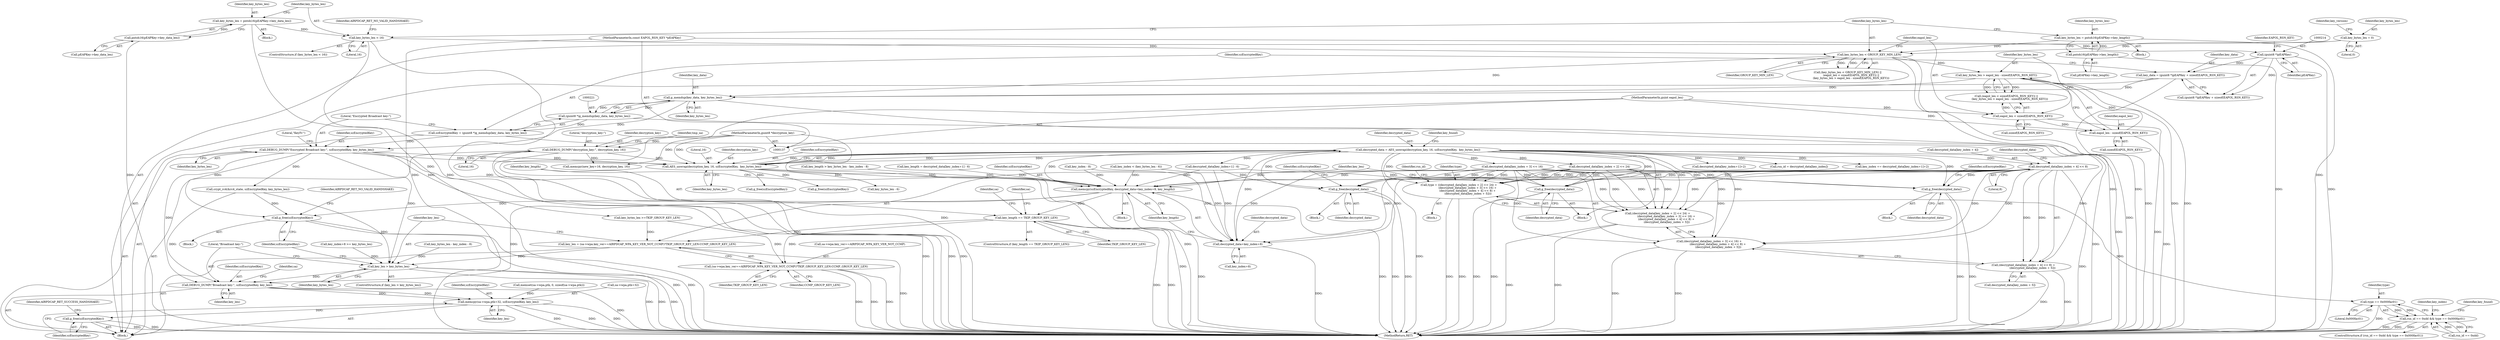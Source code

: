 digraph "0_wireshark_b6d838eebf4456192360654092e5587c5207f185@array" {
"1000367" [label="(Call,decrypted_data[key_index + 4] << 8)"];
"1000318" [label="(Call,decrypted_data = AES_unwrap(decryption_key, 16, szEncryptedKey,  key_bytes_len))"];
"1000320" [label="(Call,AES_unwrap(decryption_key, 16, szEncryptedKey,  key_bytes_len))"];
"1000235" [label="(Call,DEBUG_DUMP(\"decryption_key:\", decryption_key, 16))"];
"1000139" [label="(MethodParameterIn,guint8 *decryption_key)"];
"1000225" [label="(Call,DEBUG_DUMP(\"Encrypted Broadcast key:\", szEncryptedKey, key_bytes_len))"];
"1000218" [label="(Call,szEncryptedKey = (guint8 *)g_memdup(key_data, key_bytes_len))"];
"1000220" [label="(Call,(guint8 *)g_memdup(key_data, key_bytes_len))"];
"1000222" [label="(Call,g_memdup(key_data, key_bytes_len))"];
"1000210" [label="(Call,key_data = (guint8 *)pEAPKey + sizeof(EAPOL_RSN_KEY))"];
"1000213" [label="(Call,(guint8 *)pEAPKey)"];
"1000138" [label="(MethodParameterIn,const EAPOL_RSN_KEY *pEAPKey)"];
"1000193" [label="(Call,key_bytes_len < GROUP_KEY_MIN_LEN)"];
"1000185" [label="(Call,key_bytes_len < 16)"];
"1000178" [label="(Call,key_bytes_len = pntoh16(pEAPKey->key_data_len))"];
"1000180" [label="(Call,pntoh16(pEAPKey->key_data_len))"];
"1000166" [label="(Call,key_bytes_len = pntoh16(pEAPKey->key_length))"];
"1000168" [label="(Call,pntoh16(pEAPKey->key_length))"];
"1000147" [label="(Call,key_bytes_len = 0)"];
"1000201" [label="(Call,key_bytes_len > eapol_len - sizeof(EAPOL_RSN_KEY))"];
"1000203" [label="(Call,eapol_len - sizeof(EAPOL_RSN_KEY))"];
"1000197" [label="(Call,eapol_len < sizeof(EAPOL_RSN_KEY))"];
"1000141" [label="(MethodParameterIn,guint eapol_len)"];
"1000348" [label="(Call,type = ((decrypted_data[key_index + 2] << 24) +\n                    (decrypted_data[key_index + 3] << 16) +\n                    (decrypted_data[key_index + 4] << 8) +\n                     (decrypted_data[key_index + 5])))"];
"1000384" [label="(Call,type == 0x000fac01)"];
"1000380" [label="(Call,rsn_id == 0xdd && type == 0x000fac01)"];
"1000350" [label="(Call,(decrypted_data[key_index + 2] << 24) +\n                    (decrypted_data[key_index + 3] << 16) +\n                    (decrypted_data[key_index + 4] << 8) +\n                     (decrypted_data[key_index + 5]))"];
"1000358" [label="(Call,(decrypted_data[key_index + 3] << 16) +\n                    (decrypted_data[key_index + 4] << 8) +\n                     (decrypted_data[key_index + 5]))"];
"1000366" [label="(Call,(decrypted_data[key_index + 4] << 8) +\n                     (decrypted_data[key_index + 5]))"];
"1000429" [label="(Call,g_free(decrypted_data))"];
"1000435" [label="(Call,memcpy(szEncryptedKey, decrypted_data+key_index+8, key_length))"];
"1000452" [label="(Call,key_length == TKIP_GROUP_KEY_LEN)"];
"1000472" [label="(Call,key_len = (sa->wpa.key_ver==AIRPDCAP_WPA_KEY_VER_NOT_CCMP)?TKIP_GROUP_KEY_LEN:CCMP_GROUP_KEY_LEN)"];
"1000485" [label="(Call,key_len > key_bytes_len)"];
"1000493" [label="(Call,DEBUG_DUMP(\"Broadcast key:\", szEncryptedKey, key_len))"];
"1000521" [label="(Call,memcpy(sa->wpa.ptk+32, szEncryptedKey, key_len))"];
"1000531" [label="(Call,g_free(szEncryptedKey))"];
"1000474" [label="(Call,(sa->wpa.key_ver==AIRPDCAP_WPA_KEY_VER_NOT_CCMP)?TKIP_GROUP_KEY_LEN:CCMP_GROUP_KEY_LEN)"];
"1000489" [label="(Call,g_free(szEncryptedKey))"];
"1000437" [label="(Call,decrypted_data+key_index+8)"];
"1000445" [label="(Call,g_free(decrypted_data))"];
"1000470" [label="(Call,g_free(decrypted_data))"];
"1000326" [label="(Identifier,key_found)"];
"1000385" [label="(Identifier,type)"];
"1000486" [label="(Identifier,key_len)"];
"1000445" [label="(Call,g_free(decrypted_data))"];
"1000349" [label="(Identifier,type)"];
"1000220" [label="(Call,(guint8 *)g_memdup(key_data, key_bytes_len))"];
"1000186" [label="(Identifier,key_bytes_len)"];
"1000522" [label="(Call,sa->wpa.ptk+32)"];
"1000212" [label="(Call,(guint8 *)pEAPKey + sizeof(EAPOL_RSN_KEY))"];
"1000386" [label="(Literal,0x000fac01)"];
"1000530" [label="(Identifier,key_len)"];
"1000373" [label="(Literal,8)"];
"1000381" [label="(Call,rsn_id == 0xdd)"];
"1000380" [label="(Call,rsn_id == 0xdd && type == 0x000fac01)"];
"1000487" [label="(Identifier,key_bytes_len)"];
"1000213" [label="(Call,(guint8 *)pEAPKey)"];
"1000141" [label="(MethodParameterIn,guint eapol_len)"];
"1000210" [label="(Call,key_data = (guint8 *)pEAPKey + sizeof(EAPOL_RSN_KEY))"];
"1000219" [label="(Identifier,szEncryptedKey)"];
"1000271" [label="(Call,key_bytes_len >=TKIP_GROUP_KEY_LEN)"];
"1000494" [label="(Literal,\"Broadcast key:\")"];
"1000404" [label="(Block,)"];
"1000211" [label="(Identifier,key_data)"];
"1000217" [label="(Identifier,EAPOL_RSN_KEY)"];
"1000178" [label="(Call,key_bytes_len = pntoh16(pEAPKey->key_data_len))"];
"1000240" [label="(Identifier,tmp_sa)"];
"1000470" [label="(Call,g_free(decrypted_data))"];
"1000228" [label="(Identifier,key_bytes_len)"];
"1000454" [label="(Identifier,TKIP_GROUP_KEY_LEN)"];
"1000195" [label="(Identifier,GROUP_KEY_MIN_LEN)"];
"1000154" [label="(Identifier,key_version)"];
"1000179" [label="(Identifier,key_bytes_len)"];
"1000313" [label="(Block,)"];
"1000447" [label="(Call,g_free(szEncryptedKey))"];
"1000431" [label="(Call,g_free(szEncryptedKey))"];
"1000395" [label="(Call,decrypted_data[key_index+1]+2)"];
"1000484" [label="(ControlStructure,if (key_len > key_bytes_len))"];
"1000379" [label="(ControlStructure,if (rsn_id == 0xdd && type == 0x000fac01))"];
"1000236" [label="(Literal,\"decryption_key:\")"];
"1000227" [label="(Identifier,szEncryptedKey)"];
"1000321" [label="(Identifier,decryption_key)"];
"1000319" [label="(Identifier,decrypted_data)"];
"1000495" [label="(Identifier,szEncryptedKey)"];
"1000473" [label="(Identifier,key_len)"];
"1000335" [label="(Call,key_bytes_len - 6)"];
"1000177" [label="(Block,)"];
"1000367" [label="(Call,decrypted_data[key_index + 4] << 8)"];
"1000446" [label="(Identifier,decrypted_data)"];
"1000167" [label="(Identifier,key_bytes_len)"];
"1000215" [label="(Identifier,pEAPKey)"];
"1000496" [label="(Identifier,key_len)"];
"1000483" [label="(Identifier,CCMP_GROUP_KEY_LEN)"];
"1000205" [label="(Call,sizeof(EAPOL_RSN_KEY))"];
"1000458" [label="(Identifier,sa)"];
"1000323" [label="(Identifier,szEncryptedKey)"];
"1000453" [label="(Identifier,key_length)"];
"1000340" [label="(Block,)"];
"1000432" [label="(Identifier,szEncryptedKey)"];
"1000142" [label="(Block,)"];
"1000169" [label="(Call,pEAPKey->key_length)"];
"1000492" [label="(Identifier,AIRPDCAP_RET_NO_VALID_HANDSHAKE)"];
"1000488" [label="(Block,)"];
"1000452" [label="(Call,key_length == TKIP_GROUP_KEY_LEN)"];
"1000375" [label="(Identifier,decrypted_data)"];
"1000489" [label="(Call,g_free(szEncryptedKey))"];
"1000168" [label="(Call,pntoh16(pEAPKey->key_length))"];
"1000423" [label="(Call,key_bytes_len - key_index - 8)"];
"1000451" [label="(ControlStructure,if (key_length == TKIP_GROUP_KEY_LEN))"];
"1000407" [label="(Call,decrypted_data[key_index+1] - 6)"];
"1000428" [label="(Block,)"];
"1000149" [label="(Literal,0)"];
"1000226" [label="(Literal,\"Encrypted Broadcast key:\")"];
"1000438" [label="(Identifier,decrypted_data)"];
"1000343" [label="(Call,rsn_id = decrypted_data[key_index])"];
"1000192" [label="(Call,(key_bytes_len < GROUP_KEY_MIN_LEN) ||\n        (eapol_len < sizeof(EAPOL_RSN_KEY)) ||\n        (key_bytes_len > eapol_len - sizeof(EAPOL_RSN_KEY)))"];
"1000405" [label="(Call,key_length = decrypted_data[key_index+1] - 6)"];
"1000521" [label="(Call,memcpy(sa->wpa.ptk+32, szEncryptedKey, key_len))"];
"1000351" [label="(Call,decrypted_data[key_index + 2] << 24)"];
"1000425" [label="(Call,key_index - 8)"];
"1000318" [label="(Call,decrypted_data = AES_unwrap(decryption_key, 16, szEncryptedKey,  key_bytes_len))"];
"1000436" [label="(Identifier,szEncryptedKey)"];
"1000348" [label="(Call,type = ((decrypted_data[key_index + 2] << 24) +\n                    (decrypted_data[key_index + 3] << 16) +\n                    (decrypted_data[key_index + 4] << 8) +\n                     (decrypted_data[key_index + 5])))"];
"1000444" [label="(Block,)"];
"1000482" [label="(Identifier,TKIP_GROUP_KEY_LEN)"];
"1000437" [label="(Call,decrypted_data+key_index+8)"];
"1000224" [label="(Identifier,key_bytes_len)"];
"1000490" [label="(Identifier,szEncryptedKey)"];
"1000475" [label="(Call,sa->wpa.key_ver==AIRPDCAP_WPA_KEY_VER_NOT_CCMP)"];
"1000366" [label="(Call,(decrypted_data[key_index + 4] << 8) +\n                     (decrypted_data[key_index + 5]))"];
"1000531" [label="(Call,g_free(szEncryptedKey))"];
"1000222" [label="(Call,g_memdup(key_data, key_bytes_len))"];
"1000448" [label="(Identifier,szEncryptedKey)"];
"1000303" [label="(Call,crypt_rc4(&rc4_state, szEncryptedKey, key_bytes_len))"];
"1000204" [label="(Identifier,eapol_len)"];
"1000485" [label="(Call,key_len > key_bytes_len)"];
"1000529" [label="(Identifier,szEncryptedKey)"];
"1000535" [label="(MethodReturn,RET)"];
"1000190" [label="(Identifier,AIRPDCAP_RET_NO_VALID_HANDSHAKE)"];
"1000359" [label="(Call,decrypted_data[key_index + 3] << 16)"];
"1000474" [label="(Call,(sa->wpa.key_ver==AIRPDCAP_WPA_KEY_VER_NOT_CCMP)?TKIP_GROUP_KEY_LEN:CCMP_GROUP_KEY_LEN)"];
"1000148" [label="(Identifier,key_bytes_len)"];
"1000147" [label="(Call,key_bytes_len = 0)"];
"1000320" [label="(Call,AES_unwrap(decryption_key, 16, szEncryptedKey,  key_bytes_len))"];
"1000393" [label="(Call,key_index += decrypted_data[key_index+1]+2)"];
"1000230" [label="(Literal,\"KeyIV:\")"];
"1000421" [label="(Call,key_length > key_bytes_len - key_index - 8)"];
"1000532" [label="(Identifier,szEncryptedKey)"];
"1000282" [label="(Call,memcpy(new_key+16, decryption_key, 16))"];
"1000358" [label="(Call,(decrypted_data[key_index + 3] << 16) +\n                    (decrypted_data[key_index + 4] << 8) +\n                     (decrypted_data[key_index + 5]))"];
"1000368" [label="(Call,decrypted_data[key_index + 4])"];
"1000394" [label="(Identifier,key_index)"];
"1000389" [label="(Identifier,key_found)"];
"1000384" [label="(Call,type == 0x000fac01)"];
"1000324" [label="(Identifier,key_bytes_len)"];
"1000439" [label="(Call,key_index+8)"];
"1000139" [label="(MethodParameterIn,guint8 *decryption_key)"];
"1000166" [label="(Call,key_bytes_len = pntoh16(pEAPKey->key_length))"];
"1000197" [label="(Call,eapol_len < sizeof(EAPOL_RSN_KEY))"];
"1000382" [label="(Identifier,rsn_id)"];
"1000198" [label="(Identifier,eapol_len)"];
"1000196" [label="(Call,(eapol_len < sizeof(EAPOL_RSN_KEY)) ||\n        (key_bytes_len > eapol_len - sizeof(EAPOL_RSN_KEY)))"];
"1000374" [label="(Call,decrypted_data[key_index + 5])"];
"1000223" [label="(Identifier,key_data)"];
"1000194" [label="(Identifier,key_bytes_len)"];
"1000416" [label="(Call,key_index+8 >= key_bytes_len)"];
"1000180" [label="(Call,pntoh16(pEAPKey->key_data_len))"];
"1000225" [label="(Call,DEBUG_DUMP(\"Encrypted Broadcast key:\", szEncryptedKey, key_bytes_len))"];
"1000499" [label="(Identifier,sa)"];
"1000165" [label="(Block,)"];
"1000466" [label="(Identifier,sa)"];
"1000471" [label="(Identifier,decrypted_data)"];
"1000184" [label="(ControlStructure,if (key_bytes_len < 16))"];
"1000138" [label="(MethodParameterIn,const EAPOL_RSN_KEY *pEAPKey)"];
"1000203" [label="(Call,eapol_len - sizeof(EAPOL_RSN_KEY))"];
"1000237" [label="(Identifier,decryption_key)"];
"1000472" [label="(Call,key_len = (sa->wpa.key_ver==AIRPDCAP_WPA_KEY_VER_NOT_CCMP)?TKIP_GROUP_KEY_LEN:CCMP_GROUP_KEY_LEN)"];
"1000508" [label="(Call,memset(sa->wpa.ptk, 0, sizeof(sa->wpa.ptk)))"];
"1000187" [label="(Literal,16)"];
"1000429" [label="(Call,g_free(decrypted_data))"];
"1000322" [label="(Literal,16)"];
"1000235" [label="(Call,DEBUG_DUMP(\"decryption_key:\", decryption_key, 16))"];
"1000202" [label="(Identifier,key_bytes_len)"];
"1000350" [label="(Call,(decrypted_data[key_index + 2] << 24) +\n                    (decrypted_data[key_index + 3] << 16) +\n                    (decrypted_data[key_index + 4] << 8) +\n                     (decrypted_data[key_index + 5]))"];
"1000493" [label="(Call,DEBUG_DUMP(\"Broadcast key:\", szEncryptedKey, key_len))"];
"1000238" [label="(Literal,16)"];
"1000201" [label="(Call,key_bytes_len > eapol_len - sizeof(EAPOL_RSN_KEY))"];
"1000430" [label="(Identifier,decrypted_data)"];
"1000218" [label="(Call,szEncryptedKey = (guint8 *)g_memdup(key_data, key_bytes_len))"];
"1000333" [label="(Call,key_index < (key_bytes_len - 6))"];
"1000442" [label="(Identifier,key_length)"];
"1000185" [label="(Call,key_bytes_len < 16)"];
"1000199" [label="(Call,sizeof(EAPOL_RSN_KEY))"];
"1000193" [label="(Call,key_bytes_len < GROUP_KEY_MIN_LEN)"];
"1000534" [label="(Identifier,AIRPDCAP_RET_SUCCESS_HANDSHAKE)"];
"1000435" [label="(Call,memcpy(szEncryptedKey, decrypted_data+key_index+8, key_length))"];
"1000181" [label="(Call,pEAPKey->key_data_len)"];
"1000367" -> "1000366"  [label="AST: "];
"1000367" -> "1000373"  [label="CFG: "];
"1000368" -> "1000367"  [label="AST: "];
"1000373" -> "1000367"  [label="AST: "];
"1000375" -> "1000367"  [label="CFG: "];
"1000367" -> "1000535"  [label="DDG: "];
"1000367" -> "1000348"  [label="DDG: "];
"1000367" -> "1000348"  [label="DDG: "];
"1000367" -> "1000350"  [label="DDG: "];
"1000367" -> "1000350"  [label="DDG: "];
"1000367" -> "1000358"  [label="DDG: "];
"1000367" -> "1000358"  [label="DDG: "];
"1000367" -> "1000366"  [label="DDG: "];
"1000367" -> "1000366"  [label="DDG: "];
"1000318" -> "1000367"  [label="DDG: "];
"1000367" -> "1000429"  [label="DDG: "];
"1000367" -> "1000435"  [label="DDG: "];
"1000367" -> "1000437"  [label="DDG: "];
"1000367" -> "1000445"  [label="DDG: "];
"1000367" -> "1000470"  [label="DDG: "];
"1000318" -> "1000313"  [label="AST: "];
"1000318" -> "1000320"  [label="CFG: "];
"1000319" -> "1000318"  [label="AST: "];
"1000320" -> "1000318"  [label="AST: "];
"1000326" -> "1000318"  [label="CFG: "];
"1000318" -> "1000535"  [label="DDG: "];
"1000320" -> "1000318"  [label="DDG: "];
"1000320" -> "1000318"  [label="DDG: "];
"1000320" -> "1000318"  [label="DDG: "];
"1000320" -> "1000318"  [label="DDG: "];
"1000318" -> "1000343"  [label="DDG: "];
"1000318" -> "1000348"  [label="DDG: "];
"1000318" -> "1000351"  [label="DDG: "];
"1000318" -> "1000350"  [label="DDG: "];
"1000318" -> "1000359"  [label="DDG: "];
"1000318" -> "1000358"  [label="DDG: "];
"1000318" -> "1000366"  [label="DDG: "];
"1000318" -> "1000393"  [label="DDG: "];
"1000318" -> "1000395"  [label="DDG: "];
"1000318" -> "1000407"  [label="DDG: "];
"1000318" -> "1000429"  [label="DDG: "];
"1000318" -> "1000435"  [label="DDG: "];
"1000318" -> "1000437"  [label="DDG: "];
"1000318" -> "1000445"  [label="DDG: "];
"1000318" -> "1000470"  [label="DDG: "];
"1000320" -> "1000324"  [label="CFG: "];
"1000321" -> "1000320"  [label="AST: "];
"1000322" -> "1000320"  [label="AST: "];
"1000323" -> "1000320"  [label="AST: "];
"1000324" -> "1000320"  [label="AST: "];
"1000320" -> "1000535"  [label="DDG: "];
"1000235" -> "1000320"  [label="DDG: "];
"1000139" -> "1000320"  [label="DDG: "];
"1000225" -> "1000320"  [label="DDG: "];
"1000225" -> "1000320"  [label="DDG: "];
"1000320" -> "1000335"  [label="DDG: "];
"1000320" -> "1000431"  [label="DDG: "];
"1000320" -> "1000435"  [label="DDG: "];
"1000320" -> "1000447"  [label="DDG: "];
"1000235" -> "1000142"  [label="AST: "];
"1000235" -> "1000238"  [label="CFG: "];
"1000236" -> "1000235"  [label="AST: "];
"1000237" -> "1000235"  [label="AST: "];
"1000238" -> "1000235"  [label="AST: "];
"1000240" -> "1000235"  [label="CFG: "];
"1000235" -> "1000535"  [label="DDG: "];
"1000235" -> "1000535"  [label="DDG: "];
"1000139" -> "1000235"  [label="DDG: "];
"1000235" -> "1000282"  [label="DDG: "];
"1000139" -> "1000137"  [label="AST: "];
"1000139" -> "1000535"  [label="DDG: "];
"1000139" -> "1000282"  [label="DDG: "];
"1000225" -> "1000142"  [label="AST: "];
"1000225" -> "1000228"  [label="CFG: "];
"1000226" -> "1000225"  [label="AST: "];
"1000227" -> "1000225"  [label="AST: "];
"1000228" -> "1000225"  [label="AST: "];
"1000230" -> "1000225"  [label="CFG: "];
"1000225" -> "1000535"  [label="DDG: "];
"1000218" -> "1000225"  [label="DDG: "];
"1000222" -> "1000225"  [label="DDG: "];
"1000225" -> "1000271"  [label="DDG: "];
"1000225" -> "1000303"  [label="DDG: "];
"1000225" -> "1000485"  [label="DDG: "];
"1000225" -> "1000489"  [label="DDG: "];
"1000225" -> "1000493"  [label="DDG: "];
"1000218" -> "1000142"  [label="AST: "];
"1000218" -> "1000220"  [label="CFG: "];
"1000219" -> "1000218"  [label="AST: "];
"1000220" -> "1000218"  [label="AST: "];
"1000226" -> "1000218"  [label="CFG: "];
"1000218" -> "1000535"  [label="DDG: "];
"1000220" -> "1000218"  [label="DDG: "];
"1000220" -> "1000222"  [label="CFG: "];
"1000221" -> "1000220"  [label="AST: "];
"1000222" -> "1000220"  [label="AST: "];
"1000220" -> "1000535"  [label="DDG: "];
"1000222" -> "1000220"  [label="DDG: "];
"1000222" -> "1000220"  [label="DDG: "];
"1000222" -> "1000224"  [label="CFG: "];
"1000223" -> "1000222"  [label="AST: "];
"1000224" -> "1000222"  [label="AST: "];
"1000222" -> "1000535"  [label="DDG: "];
"1000210" -> "1000222"  [label="DDG: "];
"1000193" -> "1000222"  [label="DDG: "];
"1000201" -> "1000222"  [label="DDG: "];
"1000210" -> "1000142"  [label="AST: "];
"1000210" -> "1000212"  [label="CFG: "];
"1000211" -> "1000210"  [label="AST: "];
"1000212" -> "1000210"  [label="AST: "];
"1000219" -> "1000210"  [label="CFG: "];
"1000210" -> "1000535"  [label="DDG: "];
"1000213" -> "1000210"  [label="DDG: "];
"1000213" -> "1000212"  [label="AST: "];
"1000213" -> "1000215"  [label="CFG: "];
"1000214" -> "1000213"  [label="AST: "];
"1000215" -> "1000213"  [label="AST: "];
"1000217" -> "1000213"  [label="CFG: "];
"1000213" -> "1000535"  [label="DDG: "];
"1000213" -> "1000212"  [label="DDG: "];
"1000138" -> "1000213"  [label="DDG: "];
"1000138" -> "1000137"  [label="AST: "];
"1000138" -> "1000535"  [label="DDG: "];
"1000193" -> "1000192"  [label="AST: "];
"1000193" -> "1000195"  [label="CFG: "];
"1000194" -> "1000193"  [label="AST: "];
"1000195" -> "1000193"  [label="AST: "];
"1000198" -> "1000193"  [label="CFG: "];
"1000192" -> "1000193"  [label="CFG: "];
"1000193" -> "1000535"  [label="DDG: "];
"1000193" -> "1000535"  [label="DDG: "];
"1000193" -> "1000192"  [label="DDG: "];
"1000193" -> "1000192"  [label="DDG: "];
"1000185" -> "1000193"  [label="DDG: "];
"1000166" -> "1000193"  [label="DDG: "];
"1000147" -> "1000193"  [label="DDG: "];
"1000193" -> "1000201"  [label="DDG: "];
"1000185" -> "1000184"  [label="AST: "];
"1000185" -> "1000187"  [label="CFG: "];
"1000186" -> "1000185"  [label="AST: "];
"1000187" -> "1000185"  [label="AST: "];
"1000190" -> "1000185"  [label="CFG: "];
"1000194" -> "1000185"  [label="CFG: "];
"1000185" -> "1000535"  [label="DDG: "];
"1000185" -> "1000535"  [label="DDG: "];
"1000178" -> "1000185"  [label="DDG: "];
"1000178" -> "1000177"  [label="AST: "];
"1000178" -> "1000180"  [label="CFG: "];
"1000179" -> "1000178"  [label="AST: "];
"1000180" -> "1000178"  [label="AST: "];
"1000186" -> "1000178"  [label="CFG: "];
"1000178" -> "1000535"  [label="DDG: "];
"1000180" -> "1000178"  [label="DDG: "];
"1000180" -> "1000181"  [label="CFG: "];
"1000181" -> "1000180"  [label="AST: "];
"1000180" -> "1000535"  [label="DDG: "];
"1000166" -> "1000165"  [label="AST: "];
"1000166" -> "1000168"  [label="CFG: "];
"1000167" -> "1000166"  [label="AST: "];
"1000168" -> "1000166"  [label="AST: "];
"1000194" -> "1000166"  [label="CFG: "];
"1000166" -> "1000535"  [label="DDG: "];
"1000168" -> "1000166"  [label="DDG: "];
"1000168" -> "1000169"  [label="CFG: "];
"1000169" -> "1000168"  [label="AST: "];
"1000168" -> "1000535"  [label="DDG: "];
"1000147" -> "1000142"  [label="AST: "];
"1000147" -> "1000149"  [label="CFG: "];
"1000148" -> "1000147"  [label="AST: "];
"1000149" -> "1000147"  [label="AST: "];
"1000154" -> "1000147"  [label="CFG: "];
"1000201" -> "1000196"  [label="AST: "];
"1000201" -> "1000203"  [label="CFG: "];
"1000202" -> "1000201"  [label="AST: "];
"1000203" -> "1000201"  [label="AST: "];
"1000196" -> "1000201"  [label="CFG: "];
"1000201" -> "1000535"  [label="DDG: "];
"1000201" -> "1000535"  [label="DDG: "];
"1000201" -> "1000196"  [label="DDG: "];
"1000201" -> "1000196"  [label="DDG: "];
"1000203" -> "1000201"  [label="DDG: "];
"1000203" -> "1000205"  [label="CFG: "];
"1000204" -> "1000203"  [label="AST: "];
"1000205" -> "1000203"  [label="AST: "];
"1000203" -> "1000535"  [label="DDG: "];
"1000197" -> "1000203"  [label="DDG: "];
"1000141" -> "1000203"  [label="DDG: "];
"1000197" -> "1000196"  [label="AST: "];
"1000197" -> "1000199"  [label="CFG: "];
"1000198" -> "1000197"  [label="AST: "];
"1000199" -> "1000197"  [label="AST: "];
"1000202" -> "1000197"  [label="CFG: "];
"1000196" -> "1000197"  [label="CFG: "];
"1000197" -> "1000535"  [label="DDG: "];
"1000197" -> "1000196"  [label="DDG: "];
"1000141" -> "1000197"  [label="DDG: "];
"1000141" -> "1000137"  [label="AST: "];
"1000141" -> "1000535"  [label="DDG: "];
"1000348" -> "1000340"  [label="AST: "];
"1000348" -> "1000350"  [label="CFG: "];
"1000349" -> "1000348"  [label="AST: "];
"1000350" -> "1000348"  [label="AST: "];
"1000382" -> "1000348"  [label="CFG: "];
"1000348" -> "1000535"  [label="DDG: "];
"1000348" -> "1000535"  [label="DDG: "];
"1000351" -> "1000348"  [label="DDG: "];
"1000351" -> "1000348"  [label="DDG: "];
"1000359" -> "1000348"  [label="DDG: "];
"1000359" -> "1000348"  [label="DDG: "];
"1000348" -> "1000384"  [label="DDG: "];
"1000384" -> "1000380"  [label="AST: "];
"1000384" -> "1000386"  [label="CFG: "];
"1000385" -> "1000384"  [label="AST: "];
"1000386" -> "1000384"  [label="AST: "];
"1000380" -> "1000384"  [label="CFG: "];
"1000384" -> "1000535"  [label="DDG: "];
"1000384" -> "1000380"  [label="DDG: "];
"1000384" -> "1000380"  [label="DDG: "];
"1000380" -> "1000379"  [label="AST: "];
"1000380" -> "1000381"  [label="CFG: "];
"1000381" -> "1000380"  [label="AST: "];
"1000389" -> "1000380"  [label="CFG: "];
"1000394" -> "1000380"  [label="CFG: "];
"1000380" -> "1000535"  [label="DDG: "];
"1000380" -> "1000535"  [label="DDG: "];
"1000380" -> "1000535"  [label="DDG: "];
"1000381" -> "1000380"  [label="DDG: "];
"1000381" -> "1000380"  [label="DDG: "];
"1000350" -> "1000358"  [label="CFG: "];
"1000351" -> "1000350"  [label="AST: "];
"1000358" -> "1000350"  [label="AST: "];
"1000350" -> "1000535"  [label="DDG: "];
"1000350" -> "1000535"  [label="DDG: "];
"1000351" -> "1000350"  [label="DDG: "];
"1000351" -> "1000350"  [label="DDG: "];
"1000359" -> "1000350"  [label="DDG: "];
"1000359" -> "1000350"  [label="DDG: "];
"1000358" -> "1000366"  [label="CFG: "];
"1000359" -> "1000358"  [label="AST: "];
"1000366" -> "1000358"  [label="AST: "];
"1000358" -> "1000535"  [label="DDG: "];
"1000358" -> "1000535"  [label="DDG: "];
"1000359" -> "1000358"  [label="DDG: "];
"1000359" -> "1000358"  [label="DDG: "];
"1000366" -> "1000374"  [label="CFG: "];
"1000374" -> "1000366"  [label="AST: "];
"1000366" -> "1000535"  [label="DDG: "];
"1000366" -> "1000535"  [label="DDG: "];
"1000429" -> "1000428"  [label="AST: "];
"1000429" -> "1000430"  [label="CFG: "];
"1000430" -> "1000429"  [label="AST: "];
"1000432" -> "1000429"  [label="CFG: "];
"1000429" -> "1000535"  [label="DDG: "];
"1000429" -> "1000535"  [label="DDG: "];
"1000359" -> "1000429"  [label="DDG: "];
"1000351" -> "1000429"  [label="DDG: "];
"1000407" -> "1000429"  [label="DDG: "];
"1000435" -> "1000404"  [label="AST: "];
"1000435" -> "1000442"  [label="CFG: "];
"1000436" -> "1000435"  [label="AST: "];
"1000437" -> "1000435"  [label="AST: "];
"1000442" -> "1000435"  [label="AST: "];
"1000453" -> "1000435"  [label="CFG: "];
"1000435" -> "1000535"  [label="DDG: "];
"1000435" -> "1000535"  [label="DDG: "];
"1000359" -> "1000435"  [label="DDG: "];
"1000351" -> "1000435"  [label="DDG: "];
"1000407" -> "1000435"  [label="DDG: "];
"1000425" -> "1000435"  [label="DDG: "];
"1000333" -> "1000435"  [label="DDG: "];
"1000421" -> "1000435"  [label="DDG: "];
"1000405" -> "1000435"  [label="DDG: "];
"1000435" -> "1000452"  [label="DDG: "];
"1000435" -> "1000489"  [label="DDG: "];
"1000435" -> "1000493"  [label="DDG: "];
"1000452" -> "1000451"  [label="AST: "];
"1000452" -> "1000454"  [label="CFG: "];
"1000453" -> "1000452"  [label="AST: "];
"1000454" -> "1000452"  [label="AST: "];
"1000458" -> "1000452"  [label="CFG: "];
"1000466" -> "1000452"  [label="CFG: "];
"1000452" -> "1000535"  [label="DDG: "];
"1000452" -> "1000535"  [label="DDG: "];
"1000452" -> "1000472"  [label="DDG: "];
"1000452" -> "1000474"  [label="DDG: "];
"1000472" -> "1000142"  [label="AST: "];
"1000472" -> "1000474"  [label="CFG: "];
"1000473" -> "1000472"  [label="AST: "];
"1000474" -> "1000472"  [label="AST: "];
"1000486" -> "1000472"  [label="CFG: "];
"1000472" -> "1000535"  [label="DDG: "];
"1000271" -> "1000472"  [label="DDG: "];
"1000472" -> "1000485"  [label="DDG: "];
"1000485" -> "1000484"  [label="AST: "];
"1000485" -> "1000487"  [label="CFG: "];
"1000486" -> "1000485"  [label="AST: "];
"1000487" -> "1000485"  [label="AST: "];
"1000490" -> "1000485"  [label="CFG: "];
"1000494" -> "1000485"  [label="CFG: "];
"1000485" -> "1000535"  [label="DDG: "];
"1000485" -> "1000535"  [label="DDG: "];
"1000485" -> "1000535"  [label="DDG: "];
"1000303" -> "1000485"  [label="DDG: "];
"1000416" -> "1000485"  [label="DDG: "];
"1000423" -> "1000485"  [label="DDG: "];
"1000485" -> "1000493"  [label="DDG: "];
"1000493" -> "1000142"  [label="AST: "];
"1000493" -> "1000496"  [label="CFG: "];
"1000494" -> "1000493"  [label="AST: "];
"1000495" -> "1000493"  [label="AST: "];
"1000496" -> "1000493"  [label="AST: "];
"1000499" -> "1000493"  [label="CFG: "];
"1000493" -> "1000535"  [label="DDG: "];
"1000303" -> "1000493"  [label="DDG: "];
"1000493" -> "1000521"  [label="DDG: "];
"1000493" -> "1000521"  [label="DDG: "];
"1000521" -> "1000142"  [label="AST: "];
"1000521" -> "1000530"  [label="CFG: "];
"1000522" -> "1000521"  [label="AST: "];
"1000529" -> "1000521"  [label="AST: "];
"1000530" -> "1000521"  [label="AST: "];
"1000532" -> "1000521"  [label="CFG: "];
"1000521" -> "1000535"  [label="DDG: "];
"1000521" -> "1000535"  [label="DDG: "];
"1000521" -> "1000535"  [label="DDG: "];
"1000508" -> "1000521"  [label="DDG: "];
"1000521" -> "1000531"  [label="DDG: "];
"1000531" -> "1000142"  [label="AST: "];
"1000531" -> "1000532"  [label="CFG: "];
"1000532" -> "1000531"  [label="AST: "];
"1000534" -> "1000531"  [label="CFG: "];
"1000531" -> "1000535"  [label="DDG: "];
"1000531" -> "1000535"  [label="DDG: "];
"1000474" -> "1000482"  [label="CFG: "];
"1000474" -> "1000483"  [label="CFG: "];
"1000475" -> "1000474"  [label="AST: "];
"1000482" -> "1000474"  [label="AST: "];
"1000483" -> "1000474"  [label="AST: "];
"1000474" -> "1000535"  [label="DDG: "];
"1000474" -> "1000535"  [label="DDG: "];
"1000474" -> "1000535"  [label="DDG: "];
"1000271" -> "1000474"  [label="DDG: "];
"1000489" -> "1000488"  [label="AST: "];
"1000489" -> "1000490"  [label="CFG: "];
"1000490" -> "1000489"  [label="AST: "];
"1000492" -> "1000489"  [label="CFG: "];
"1000489" -> "1000535"  [label="DDG: "];
"1000489" -> "1000535"  [label="DDG: "];
"1000303" -> "1000489"  [label="DDG: "];
"1000437" -> "1000439"  [label="CFG: "];
"1000438" -> "1000437"  [label="AST: "];
"1000439" -> "1000437"  [label="AST: "];
"1000442" -> "1000437"  [label="CFG: "];
"1000437" -> "1000535"  [label="DDG: "];
"1000359" -> "1000437"  [label="DDG: "];
"1000351" -> "1000437"  [label="DDG: "];
"1000407" -> "1000437"  [label="DDG: "];
"1000425" -> "1000437"  [label="DDG: "];
"1000333" -> "1000437"  [label="DDG: "];
"1000445" -> "1000444"  [label="AST: "];
"1000445" -> "1000446"  [label="CFG: "];
"1000446" -> "1000445"  [label="AST: "];
"1000448" -> "1000445"  [label="CFG: "];
"1000445" -> "1000535"  [label="DDG: "];
"1000445" -> "1000535"  [label="DDG: "];
"1000359" -> "1000445"  [label="DDG: "];
"1000351" -> "1000445"  [label="DDG: "];
"1000470" -> "1000313"  [label="AST: "];
"1000470" -> "1000471"  [label="CFG: "];
"1000471" -> "1000470"  [label="AST: "];
"1000473" -> "1000470"  [label="CFG: "];
"1000470" -> "1000535"  [label="DDG: "];
"1000470" -> "1000535"  [label="DDG: "];
"1000359" -> "1000470"  [label="DDG: "];
"1000351" -> "1000470"  [label="DDG: "];
"1000407" -> "1000470"  [label="DDG: "];
}
